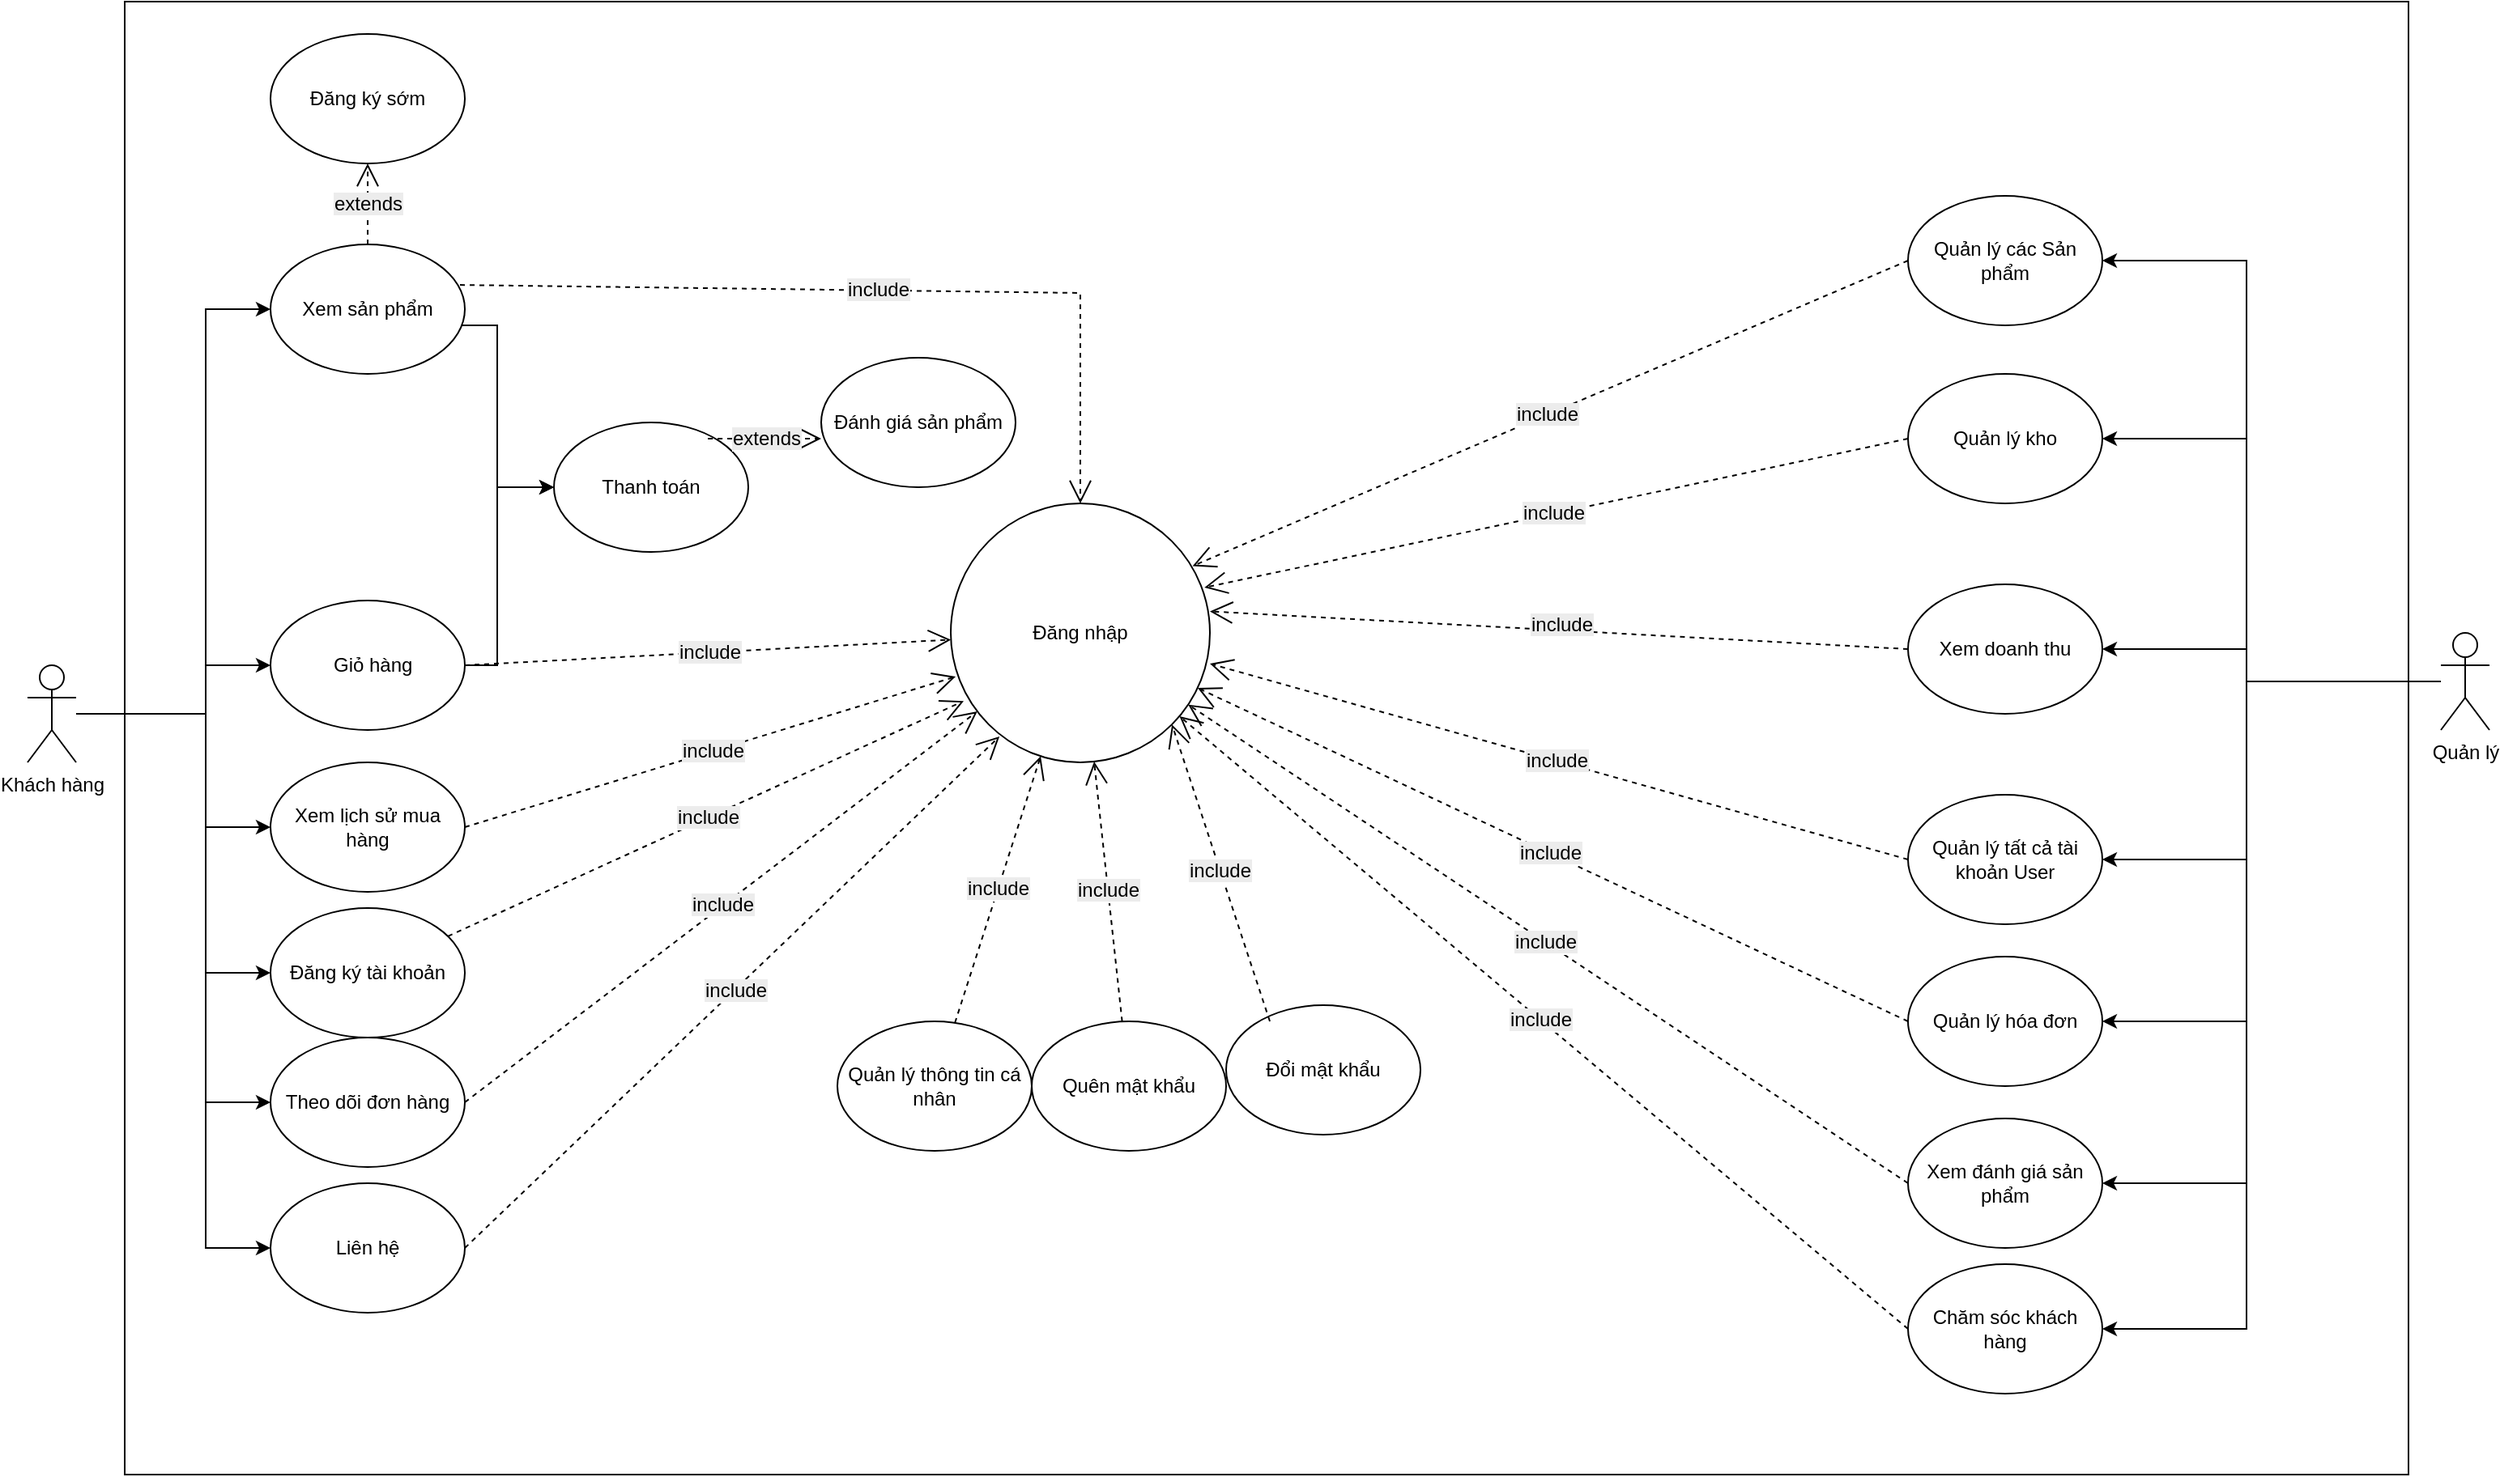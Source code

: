 <mxfile version="27.0.9">
  <diagram name="Trang-1" id="n4mxmj_Tai5NK8vaCUz4">
    <mxGraphModel dx="1665" dy="1043" grid="1" gridSize="10" guides="1" tooltips="1" connect="1" arrows="1" fold="1" page="1" pageScale="1" pageWidth="850" pageHeight="1100" math="0" shadow="0">
      <root>
        <mxCell id="0" />
        <mxCell id="1" parent="0" />
        <mxCell id="BaXD-62pXS1yvLMUFDuG-8" value="" style="rounded=0;whiteSpace=wrap;html=1;" parent="1" vertex="1">
          <mxGeometry x="100" y="90" width="1410" height="910" as="geometry" />
        </mxCell>
        <mxCell id="qpy29FYlr7XTLHQaatxs-31" style="edgeStyle=orthogonalEdgeStyle;rounded=0;orthogonalLoop=1;jettySize=auto;html=1;" parent="1" source="jnAjXJH3F_CCq7e61zvw-2" target="qpy29FYlr7XTLHQaatxs-30" edge="1">
          <mxGeometry relative="1" as="geometry">
            <Array as="points">
              <mxPoint x="150" y="530" />
              <mxPoint x="150" y="600" />
            </Array>
          </mxGeometry>
        </mxCell>
        <mxCell id="qpy29FYlr7XTLHQaatxs-39" style="edgeStyle=orthogonalEdgeStyle;rounded=0;orthogonalLoop=1;jettySize=auto;html=1;entryX=0;entryY=0.5;entryDx=0;entryDy=0;" parent="1" source="jnAjXJH3F_CCq7e61zvw-2" target="qpy29FYlr7XTLHQaatxs-37" edge="1">
          <mxGeometry relative="1" as="geometry">
            <Array as="points">
              <mxPoint x="150" y="530" />
              <mxPoint x="150" y="770" />
            </Array>
          </mxGeometry>
        </mxCell>
        <mxCell id="qO_VpU6n1arh9uTbdJOD-4" style="edgeStyle=orthogonalEdgeStyle;rounded=0;orthogonalLoop=1;jettySize=auto;html=1;entryX=0;entryY=0.5;entryDx=0;entryDy=0;" parent="1" source="jnAjXJH3F_CCq7e61zvw-2" target="qO_VpU6n1arh9uTbdJOD-2" edge="1">
          <mxGeometry relative="1" as="geometry">
            <Array as="points">
              <mxPoint x="150" y="530" />
              <mxPoint x="150" y="280" />
              <mxPoint x="180" y="280" />
            </Array>
          </mxGeometry>
        </mxCell>
        <mxCell id="qO_VpU6n1arh9uTbdJOD-9" style="edgeStyle=orthogonalEdgeStyle;rounded=0;orthogonalLoop=1;jettySize=auto;html=1;entryX=0;entryY=0.5;entryDx=0;entryDy=0;" parent="1" source="jnAjXJH3F_CCq7e61zvw-2" target="jnAjXJH3F_CCq7e61zvw-22" edge="1">
          <mxGeometry relative="1" as="geometry">
            <Array as="points">
              <mxPoint x="150" y="530" />
              <mxPoint x="150" y="500" />
            </Array>
          </mxGeometry>
        </mxCell>
        <mxCell id="BaXD-62pXS1yvLMUFDuG-1" style="edgeStyle=orthogonalEdgeStyle;rounded=0;orthogonalLoop=1;jettySize=auto;html=1;" parent="1" source="jnAjXJH3F_CCq7e61zvw-2" target="qpy29FYlr7XTLHQaatxs-8" edge="1">
          <mxGeometry relative="1" as="geometry">
            <Array as="points">
              <mxPoint x="150" y="530" />
              <mxPoint x="150" y="690" />
            </Array>
          </mxGeometry>
        </mxCell>
        <mxCell id="BaXD-62pXS1yvLMUFDuG-6" style="edgeStyle=orthogonalEdgeStyle;rounded=0;orthogonalLoop=1;jettySize=auto;html=1;entryX=0;entryY=0.5;entryDx=0;entryDy=0;" parent="1" source="jnAjXJH3F_CCq7e61zvw-2" target="BaXD-62pXS1yvLMUFDuG-2" edge="1">
          <mxGeometry relative="1" as="geometry">
            <Array as="points">
              <mxPoint x="150" y="530" />
              <mxPoint x="150" y="860" />
            </Array>
          </mxGeometry>
        </mxCell>
        <mxCell id="jnAjXJH3F_CCq7e61zvw-2" value="Khách hàng&lt;div&gt;&lt;br&gt;&lt;/div&gt;" style="shape=umlActor;verticalLabelPosition=bottom;verticalAlign=top;html=1;outlineConnect=0;" parent="1" vertex="1">
          <mxGeometry x="40" y="500" width="30" height="60" as="geometry" />
        </mxCell>
        <mxCell id="qpy29FYlr7XTLHQaatxs-13" style="edgeStyle=orthogonalEdgeStyle;rounded=0;orthogonalLoop=1;jettySize=auto;html=1;entryX=1;entryY=0.5;entryDx=0;entryDy=0;" parent="1" source="jnAjXJH3F_CCq7e61zvw-3" target="qpy29FYlr7XTLHQaatxs-12" edge="1">
          <mxGeometry relative="1" as="geometry">
            <Array as="points">
              <mxPoint x="1410" y="510" />
              <mxPoint x="1410" y="620" />
            </Array>
          </mxGeometry>
        </mxCell>
        <mxCell id="qpy29FYlr7XTLHQaatxs-22" style="edgeStyle=orthogonalEdgeStyle;rounded=0;orthogonalLoop=1;jettySize=auto;html=1;entryX=1;entryY=0.5;entryDx=0;entryDy=0;" parent="1" source="jnAjXJH3F_CCq7e61zvw-3" target="qpy29FYlr7XTLHQaatxs-20" edge="1">
          <mxGeometry relative="1" as="geometry">
            <Array as="points">
              <mxPoint x="1410" y="510" />
              <mxPoint x="1410" y="250" />
            </Array>
          </mxGeometry>
        </mxCell>
        <mxCell id="Qdt4qbrYpTiPzd6UM6HN-4" style="edgeStyle=orthogonalEdgeStyle;rounded=0;orthogonalLoop=1;jettySize=auto;html=1;entryX=1;entryY=0.5;entryDx=0;entryDy=0;" parent="1" source="jnAjXJH3F_CCq7e61zvw-3" target="Qdt4qbrYpTiPzd6UM6HN-3" edge="1">
          <mxGeometry relative="1" as="geometry">
            <Array as="points">
              <mxPoint x="1410" y="510" />
              <mxPoint x="1410" y="820" />
            </Array>
          </mxGeometry>
        </mxCell>
        <mxCell id="BaXD-62pXS1yvLMUFDuG-4" style="edgeStyle=orthogonalEdgeStyle;rounded=0;orthogonalLoop=1;jettySize=auto;html=1;entryX=1;entryY=0.5;entryDx=0;entryDy=0;" parent="1" source="jnAjXJH3F_CCq7e61zvw-3" target="BaXD-62pXS1yvLMUFDuG-3" edge="1">
          <mxGeometry relative="1" as="geometry">
            <Array as="points">
              <mxPoint x="1410" y="510" />
              <mxPoint x="1410" y="910" />
            </Array>
          </mxGeometry>
        </mxCell>
        <mxCell id="jnAjXJH3F_CCq7e61zvw-3" value="Quản lý" style="shape=umlActor;verticalLabelPosition=bottom;verticalAlign=top;html=1;outlineConnect=0;" parent="1" vertex="1">
          <mxGeometry x="1530" y="480" width="30" height="60" as="geometry" />
        </mxCell>
        <mxCell id="jnAjXJH3F_CCq7e61zvw-9" value="Đăng nhập" style="ellipse;whiteSpace=wrap;html=1;" parent="1" vertex="1">
          <mxGeometry x="610" y="400" width="160" height="160" as="geometry" />
        </mxCell>
        <mxCell id="jnAjXJH3F_CCq7e61zvw-16" value="Thanh toán" style="ellipse;whiteSpace=wrap;html=1;" parent="1" vertex="1">
          <mxGeometry x="365" y="350" width="120" height="80" as="geometry" />
        </mxCell>
        <mxCell id="jnAjXJH3F_CCq7e61zvw-20" value="Quản lý hóa đơn" style="ellipse;whiteSpace=wrap;html=1;" parent="1" vertex="1">
          <mxGeometry x="1201" y="680" width="120" height="80" as="geometry" />
        </mxCell>
        <mxCell id="jnAjXJH3F_CCq7e61zvw-21" style="edgeStyle=orthogonalEdgeStyle;rounded=0;orthogonalLoop=1;jettySize=auto;html=1;entryX=1;entryY=0.5;entryDx=0;entryDy=0;" parent="1" target="jnAjXJH3F_CCq7e61zvw-20" edge="1">
          <mxGeometry relative="1" as="geometry">
            <mxPoint x="1500" y="510" as="sourcePoint" />
            <mxPoint x="1321" y="790" as="targetPoint" />
            <Array as="points">
              <mxPoint x="1410" y="510" />
              <mxPoint x="1410" y="720" />
            </Array>
          </mxGeometry>
        </mxCell>
        <mxCell id="qO_VpU6n1arh9uTbdJOD-12" style="edgeStyle=orthogonalEdgeStyle;rounded=0;orthogonalLoop=1;jettySize=auto;html=1;entryX=0;entryY=0.5;entryDx=0;entryDy=0;" parent="1" source="jnAjXJH3F_CCq7e61zvw-22" target="jnAjXJH3F_CCq7e61zvw-16" edge="1">
          <mxGeometry relative="1" as="geometry">
            <Array as="points">
              <mxPoint x="330" y="500" />
              <mxPoint x="330" y="390" />
            </Array>
          </mxGeometry>
        </mxCell>
        <mxCell id="jnAjXJH3F_CCq7e61zvw-22" value="&amp;nbsp; Giỏ hàng" style="ellipse;whiteSpace=wrap;html=1;" parent="1" vertex="1">
          <mxGeometry x="190" y="460" width="120" height="80" as="geometry" />
        </mxCell>
        <mxCell id="qpy29FYlr7XTLHQaatxs-2" value="&lt;span style=&quot;font-size: 12px; text-wrap-mode: wrap; background-color: rgb(236, 236, 236);&quot;&gt;include&lt;/span&gt;" style="endArrow=open;endSize=12;dashed=1;html=1;rounded=0;exitX=1;exitY=0.5;exitDx=0;exitDy=0;" parent="1" source="jnAjXJH3F_CCq7e61zvw-22" target="jnAjXJH3F_CCq7e61zvw-9" edge="1">
          <mxGeometry x="0.008" width="160" relative="1" as="geometry">
            <mxPoint x="600" y="610" as="sourcePoint" />
            <mxPoint x="600" y="490" as="targetPoint" />
            <mxPoint as="offset" />
          </mxGeometry>
        </mxCell>
        <mxCell id="qpy29FYlr7XTLHQaatxs-5" value="&lt;span style=&quot;font-size: 12px; text-wrap-mode: wrap; background-color: rgb(236, 236, 236);&quot;&gt;include&lt;/span&gt;" style="endArrow=open;endSize=12;dashed=1;html=1;rounded=0;exitX=0;exitY=0.5;exitDx=0;exitDy=0;" parent="1" source="jnAjXJH3F_CCq7e61zvw-20" target="jnAjXJH3F_CCq7e61zvw-9" edge="1">
          <mxGeometry x="0.008" width="160" relative="1" as="geometry">
            <mxPoint x="529" y="413" as="sourcePoint" />
            <mxPoint x="770" y="460" as="targetPoint" />
            <mxPoint as="offset" />
          </mxGeometry>
        </mxCell>
        <mxCell id="qpy29FYlr7XTLHQaatxs-6" value="Quên mật khẩu" style="ellipse;whiteSpace=wrap;html=1;" parent="1" vertex="1">
          <mxGeometry x="660" y="720" width="120" height="80" as="geometry" />
        </mxCell>
        <mxCell id="qpy29FYlr7XTLHQaatxs-7" value="Đổi mật khẩu" style="ellipse;whiteSpace=wrap;html=1;" parent="1" vertex="1">
          <mxGeometry x="780" y="710" width="120" height="80" as="geometry" />
        </mxCell>
        <mxCell id="qpy29FYlr7XTLHQaatxs-8" value="Đăng ký tài khoản" style="ellipse;whiteSpace=wrap;html=1;" parent="1" vertex="1">
          <mxGeometry x="190" y="650" width="120" height="80" as="geometry" />
        </mxCell>
        <mxCell id="qpy29FYlr7XTLHQaatxs-9" value="&lt;span style=&quot;font-size: 12px; text-wrap-mode: wrap; background-color: rgb(236, 236, 236);&quot;&gt;include&lt;/span&gt;" style="endArrow=open;endSize=12;dashed=1;html=1;rounded=0;entryX=0.05;entryY=0.763;entryDx=0;entryDy=0;entryPerimeter=0;" parent="1" source="qpy29FYlr7XTLHQaatxs-8" target="jnAjXJH3F_CCq7e61zvw-9" edge="1">
          <mxGeometry x="0.008" width="160" relative="1" as="geometry">
            <mxPoint x="799" y="553" as="sourcePoint" />
            <mxPoint x="610" y="400" as="targetPoint" />
            <mxPoint as="offset" />
          </mxGeometry>
        </mxCell>
        <mxCell id="qpy29FYlr7XTLHQaatxs-10" value="&lt;span style=&quot;font-size: 12px; text-wrap-mode: wrap; background-color: rgb(236, 236, 236);&quot;&gt;include&lt;/span&gt;" style="endArrow=open;endSize=12;dashed=1;html=1;rounded=0;exitX=0.225;exitY=0.125;exitDx=0;exitDy=0;exitPerimeter=0;entryX=1;entryY=1;entryDx=0;entryDy=0;" parent="1" source="qpy29FYlr7XTLHQaatxs-7" target="jnAjXJH3F_CCq7e61zvw-9" edge="1">
          <mxGeometry x="0.008" width="160" relative="1" as="geometry">
            <mxPoint x="769" y="553" as="sourcePoint" />
            <mxPoint x="660" y="400" as="targetPoint" />
            <mxPoint as="offset" />
          </mxGeometry>
        </mxCell>
        <mxCell id="qpy29FYlr7XTLHQaatxs-11" value="&lt;span style=&quot;font-size: 12px; text-wrap-mode: wrap; background-color: rgb(236, 236, 236);&quot;&gt;include&lt;/span&gt;" style="endArrow=open;endSize=12;dashed=1;html=1;rounded=0;" parent="1" source="qpy29FYlr7XTLHQaatxs-6" target="jnAjXJH3F_CCq7e61zvw-9" edge="1">
          <mxGeometry x="0.008" width="160" relative="1" as="geometry">
            <mxPoint x="779" y="553" as="sourcePoint" />
            <mxPoint x="670" y="400" as="targetPoint" />
            <mxPoint as="offset" />
          </mxGeometry>
        </mxCell>
        <mxCell id="qpy29FYlr7XTLHQaatxs-12" value="Quản lý tất cả tài khoản User" style="ellipse;whiteSpace=wrap;html=1;" parent="1" vertex="1">
          <mxGeometry x="1201" y="580" width="120" height="80" as="geometry" />
        </mxCell>
        <mxCell id="qpy29FYlr7XTLHQaatxs-14" value="&lt;span style=&quot;font-size: 12px; text-wrap-mode: wrap; background-color: rgb(236, 236, 236);&quot;&gt;include&lt;/span&gt;" style="endArrow=open;endSize=12;dashed=1;html=1;rounded=0;exitX=0;exitY=0.5;exitDx=0;exitDy=0;entryX=1;entryY=0.619;entryDx=0;entryDy=0;entryPerimeter=0;" parent="1" source="qpy29FYlr7XTLHQaatxs-12" target="jnAjXJH3F_CCq7e61zvw-9" edge="1">
          <mxGeometry x="0.008" width="160" relative="1" as="geometry">
            <mxPoint x="500" y="40" as="sourcePoint" />
            <mxPoint x="780" y="450" as="targetPoint" />
            <mxPoint as="offset" />
          </mxGeometry>
        </mxCell>
        <mxCell id="qpy29FYlr7XTLHQaatxs-15" value="Quản lý thông tin cá nhân" style="ellipse;whiteSpace=wrap;html=1;" parent="1" vertex="1">
          <mxGeometry x="540" y="720" width="120" height="80" as="geometry" />
        </mxCell>
        <mxCell id="qpy29FYlr7XTLHQaatxs-16" value="&lt;span style=&quot;font-size: 12px; text-wrap-mode: wrap; background-color: rgb(236, 236, 236);&quot;&gt;include&lt;/span&gt;" style="endArrow=open;endSize=12;dashed=1;html=1;rounded=0;" parent="1" source="qpy29FYlr7XTLHQaatxs-15" target="jnAjXJH3F_CCq7e61zvw-9" edge="1">
          <mxGeometry x="0.008" width="160" relative="1" as="geometry">
            <mxPoint x="120" y="530" as="sourcePoint" />
            <mxPoint x="100" y="797" as="targetPoint" />
            <mxPoint as="offset" />
          </mxGeometry>
        </mxCell>
        <mxCell id="qpy29FYlr7XTLHQaatxs-19" value="&lt;span style=&quot;font-size: 12px; text-wrap-mode: wrap; background-color: rgb(236, 236, 236);&quot;&gt;include&lt;/span&gt;" style="endArrow=open;endSize=12;dashed=1;html=1;rounded=0;exitX=0;exitY=0.5;exitDx=0;exitDy=0;entryX=1;entryY=0.417;entryDx=0;entryDy=0;entryPerimeter=0;" parent="1" source="qpy29FYlr7XTLHQaatxs-17" target="jnAjXJH3F_CCq7e61zvw-9" edge="1">
          <mxGeometry x="-0.005" y="-3" width="160" relative="1" as="geometry">
            <mxPoint x="970" y="230" as="sourcePoint" />
            <mxPoint x="950" y="497" as="targetPoint" />
            <mxPoint as="offset" />
          </mxGeometry>
        </mxCell>
        <mxCell id="qpy29FYlr7XTLHQaatxs-20" value="Quản lý các Sản phẩm" style="ellipse;whiteSpace=wrap;html=1;" parent="1" vertex="1">
          <mxGeometry x="1201" y="210" width="120" height="80" as="geometry" />
        </mxCell>
        <mxCell id="qpy29FYlr7XTLHQaatxs-24" value="&lt;span style=&quot;font-size: 12px; text-wrap-mode: wrap; background-color: rgb(236, 236, 236);&quot;&gt;include&lt;/span&gt;" style="endArrow=open;endSize=12;dashed=1;html=1;rounded=0;entryX=0.933;entryY=0.242;entryDx=0;entryDy=0;entryPerimeter=0;exitX=0;exitY=0.5;exitDx=0;exitDy=0;" parent="1" source="qpy29FYlr7XTLHQaatxs-20" target="jnAjXJH3F_CCq7e61zvw-9" edge="1">
          <mxGeometry x="0.008" width="160" relative="1" as="geometry">
            <mxPoint x="750" y="370" as="sourcePoint" />
            <mxPoint x="730" y="637" as="targetPoint" />
            <mxPoint as="offset" />
          </mxGeometry>
        </mxCell>
        <mxCell id="qpy29FYlr7XTLHQaatxs-26" value="Quản lý kho" style="ellipse;whiteSpace=wrap;html=1;" parent="1" vertex="1">
          <mxGeometry x="1201" y="320" width="120" height="80" as="geometry" />
        </mxCell>
        <mxCell id="qpy29FYlr7XTLHQaatxs-28" value="&lt;span style=&quot;font-size: 12px; text-wrap-mode: wrap; background-color: rgb(236, 236, 236);&quot;&gt;include&lt;/span&gt;" style="endArrow=open;endSize=12;dashed=1;html=1;rounded=0;exitX=0;exitY=0.5;exitDx=0;exitDy=0;entryX=0.979;entryY=0.325;entryDx=0;entryDy=0;entryPerimeter=0;" parent="1" source="qpy29FYlr7XTLHQaatxs-26" target="jnAjXJH3F_CCq7e61zvw-9" edge="1">
          <mxGeometry x="0.008" width="160" relative="1" as="geometry">
            <mxPoint x="1180" y="360" as="sourcePoint" />
            <mxPoint x="1270" y="467" as="targetPoint" />
            <mxPoint as="offset" />
          </mxGeometry>
        </mxCell>
        <mxCell id="qpy29FYlr7XTLHQaatxs-29" style="edgeStyle=orthogonalEdgeStyle;rounded=0;orthogonalLoop=1;jettySize=auto;html=1;entryX=1;entryY=0.5;entryDx=0;entryDy=0;" parent="1" source="jnAjXJH3F_CCq7e61zvw-3" target="qpy29FYlr7XTLHQaatxs-26" edge="1">
          <mxGeometry relative="1" as="geometry">
            <mxPoint x="1320" y="360" as="targetPoint" />
            <Array as="points">
              <mxPoint x="1410" y="510" />
              <mxPoint x="1410" y="360" />
            </Array>
          </mxGeometry>
        </mxCell>
        <mxCell id="qpy29FYlr7XTLHQaatxs-30" value="Xem lịch sử mua hàng" style="ellipse;whiteSpace=wrap;html=1;" parent="1" vertex="1">
          <mxGeometry x="190" y="560" width="120" height="80" as="geometry" />
        </mxCell>
        <mxCell id="qpy29FYlr7XTLHQaatxs-32" value="&lt;span style=&quot;font-size: 12px; text-wrap-mode: wrap; background-color: rgb(236, 236, 236);&quot;&gt;include&lt;/span&gt;" style="endArrow=open;endSize=12;dashed=1;html=1;rounded=0;entryX=0.019;entryY=0.669;entryDx=0;entryDy=0;entryPerimeter=0;exitX=1;exitY=0.5;exitDx=0;exitDy=0;exitPerimeter=0;" parent="1" source="qpy29FYlr7XTLHQaatxs-30" target="jnAjXJH3F_CCq7e61zvw-9" edge="1">
          <mxGeometry x="0.008" width="160" relative="1" as="geometry">
            <mxPoint x="300" y="410" as="sourcePoint" />
            <mxPoint x="463" y="589" as="targetPoint" />
            <mxPoint as="offset" />
          </mxGeometry>
        </mxCell>
        <mxCell id="qpy29FYlr7XTLHQaatxs-33" value="Đánh giá sản phẩm" style="ellipse;whiteSpace=wrap;html=1;" parent="1" vertex="1">
          <mxGeometry x="530" y="310" width="120" height="80" as="geometry" />
        </mxCell>
        <mxCell id="qpy29FYlr7XTLHQaatxs-37" value="Theo dõi đơn hàng" style="ellipse;whiteSpace=wrap;html=1;" parent="1" vertex="1">
          <mxGeometry x="190" y="730" width="120" height="80" as="geometry" />
        </mxCell>
        <mxCell id="qpy29FYlr7XTLHQaatxs-38" value="&lt;span style=&quot;font-size: 12px; text-wrap-mode: wrap; background-color: rgb(236, 236, 236);&quot;&gt;include&lt;/span&gt;" style="endArrow=open;endSize=12;dashed=1;html=1;rounded=0;exitX=1;exitY=0.5;exitDx=0;exitDy=0;" parent="1" source="qpy29FYlr7XTLHQaatxs-37" target="jnAjXJH3F_CCq7e61zvw-9" edge="1">
          <mxGeometry x="0.008" width="160" relative="1" as="geometry">
            <mxPoint x="840" y="1210" as="sourcePoint" />
            <mxPoint x="700" y="990" as="targetPoint" />
            <mxPoint as="offset" />
          </mxGeometry>
        </mxCell>
        <mxCell id="Qdt4qbrYpTiPzd6UM6HN-2" value="" style="edgeStyle=orthogonalEdgeStyle;rounded=0;orthogonalLoop=1;jettySize=auto;html=1;" parent="1" source="jnAjXJH3F_CCq7e61zvw-3" target="qpy29FYlr7XTLHQaatxs-17" edge="1">
          <mxGeometry relative="1" as="geometry">
            <mxPoint x="1510" y="430" as="sourcePoint" />
            <mxPoint x="1300" y="940" as="targetPoint" />
            <Array as="points">
              <mxPoint x="1410" y="510" />
              <mxPoint x="1410" y="490" />
            </Array>
          </mxGeometry>
        </mxCell>
        <mxCell id="qpy29FYlr7XTLHQaatxs-17" value="Xem doanh thu" style="ellipse;whiteSpace=wrap;html=1;" parent="1" vertex="1">
          <mxGeometry x="1201" y="450" width="120" height="80" as="geometry" />
        </mxCell>
        <mxCell id="Qdt4qbrYpTiPzd6UM6HN-3" value="Xem đánh giá sản phẩm" style="ellipse;whiteSpace=wrap;html=1;" parent="1" vertex="1">
          <mxGeometry x="1201" y="780" width="120" height="80" as="geometry" />
        </mxCell>
        <mxCell id="qO_VpU6n1arh9uTbdJOD-11" style="edgeStyle=orthogonalEdgeStyle;rounded=0;orthogonalLoop=1;jettySize=auto;html=1;entryX=0;entryY=0.5;entryDx=0;entryDy=0;" parent="1" source="qO_VpU6n1arh9uTbdJOD-2" target="jnAjXJH3F_CCq7e61zvw-16" edge="1">
          <mxGeometry relative="1" as="geometry">
            <mxPoint x="420" y="310" as="targetPoint" />
            <Array as="points">
              <mxPoint x="330" y="290" />
              <mxPoint x="330" y="390" />
            </Array>
          </mxGeometry>
        </mxCell>
        <mxCell id="qO_VpU6n1arh9uTbdJOD-2" value="Xem sản phẩm" style="ellipse;whiteSpace=wrap;html=1;" parent="1" vertex="1">
          <mxGeometry x="190" y="240" width="120" height="80" as="geometry" />
        </mxCell>
        <mxCell id="qO_VpU6n1arh9uTbdJOD-5" value="&lt;span style=&quot;font-size: 12px; text-wrap-mode: wrap; background-color: rgb(236, 236, 236);&quot;&gt;extends&lt;/span&gt;" style="endArrow=open;endSize=12;dashed=1;html=1;rounded=0;entryX=0;entryY=0.625;entryDx=0;entryDy=0;entryPerimeter=0;exitX=0.792;exitY=0.125;exitDx=0;exitDy=0;exitPerimeter=0;" parent="1" source="jnAjXJH3F_CCq7e61zvw-16" target="qpy29FYlr7XTLHQaatxs-33" edge="1">
          <mxGeometry x="0.008" width="160" relative="1" as="geometry">
            <mxPoint x="520" y="320" as="sourcePoint" />
            <mxPoint x="364" y="380" as="targetPoint" />
            <mxPoint as="offset" />
          </mxGeometry>
        </mxCell>
        <mxCell id="qO_VpU6n1arh9uTbdJOD-6" value="&lt;span style=&quot;font-size: 12px; text-wrap-mode: wrap; background-color: rgb(236, 236, 236);&quot;&gt;include&lt;/span&gt;" style="endArrow=open;endSize=12;dashed=1;html=1;rounded=0;exitX=0.975;exitY=0.313;exitDx=0;exitDy=0;exitPerimeter=0;" parent="1" source="qO_VpU6n1arh9uTbdJOD-2" target="jnAjXJH3F_CCq7e61zvw-9" edge="1">
          <mxGeometry x="0.008" width="160" relative="1" as="geometry">
            <mxPoint x="380.0" y="57.04" as="sourcePoint" />
            <mxPoint x="746.12" y="350" as="targetPoint" />
            <mxPoint as="offset" />
            <Array as="points">
              <mxPoint x="690" y="270" />
            </Array>
          </mxGeometry>
        </mxCell>
        <mxCell id="qO_VpU6n1arh9uTbdJOD-13" value="&lt;span style=&quot;font-size: 12px; text-wrap-mode: wrap; background-color: rgb(236, 236, 236);&quot;&gt;include&lt;/span&gt;" style="endArrow=open;endSize=12;dashed=1;html=1;rounded=0;exitX=0;exitY=0.5;exitDx=0;exitDy=0;" parent="1" source="Qdt4qbrYpTiPzd6UM6HN-3" target="jnAjXJH3F_CCq7e61zvw-9" edge="1">
          <mxGeometry x="0.008" width="160" relative="1" as="geometry">
            <mxPoint x="1539" y="1106" as="sourcePoint" />
            <mxPoint x="1100" y="900" as="targetPoint" />
            <mxPoint as="offset" />
          </mxGeometry>
        </mxCell>
        <mxCell id="qO_VpU6n1arh9uTbdJOD-17" value="Đăng ký sớm" style="ellipse;whiteSpace=wrap;html=1;" parent="1" vertex="1">
          <mxGeometry x="190" y="110" width="120" height="80" as="geometry" />
        </mxCell>
        <mxCell id="qO_VpU6n1arh9uTbdJOD-18" value="&lt;span style=&quot;font-size: 12px; text-wrap-mode: wrap; background-color: rgb(236, 236, 236);&quot;&gt;extends&lt;/span&gt;" style="endArrow=open;endSize=12;dashed=1;html=1;rounded=0;entryX=0.5;entryY=1;entryDx=0;entryDy=0;" parent="1" source="qO_VpU6n1arh9uTbdJOD-2" target="qO_VpU6n1arh9uTbdJOD-17" edge="1">
          <mxGeometry x="0.008" width="160" relative="1" as="geometry">
            <mxPoint x="190" y="230" as="sourcePoint" />
            <mxPoint x="245" y="160" as="targetPoint" />
            <mxPoint as="offset" />
          </mxGeometry>
        </mxCell>
        <mxCell id="BaXD-62pXS1yvLMUFDuG-2" value="Liên hệ" style="ellipse;whiteSpace=wrap;html=1;" parent="1" vertex="1">
          <mxGeometry x="190" y="820" width="120" height="80" as="geometry" />
        </mxCell>
        <mxCell id="BaXD-62pXS1yvLMUFDuG-3" value="Chăm sóc khách hàng" style="ellipse;whiteSpace=wrap;html=1;" parent="1" vertex="1">
          <mxGeometry x="1201" y="870" width="120" height="80" as="geometry" />
        </mxCell>
        <mxCell id="BaXD-62pXS1yvLMUFDuG-5" value="&lt;span style=&quot;font-size: 12px; text-wrap-mode: wrap; background-color: rgb(236, 236, 236);&quot;&gt;include&lt;/span&gt;" style="endArrow=open;endSize=12;dashed=1;html=1;rounded=0;exitX=0;exitY=0.5;exitDx=0;exitDy=0;" parent="1" source="BaXD-62pXS1yvLMUFDuG-3" target="jnAjXJH3F_CCq7e61zvw-9" edge="1">
          <mxGeometry x="0.008" width="160" relative="1" as="geometry">
            <mxPoint x="1474" y="1106" as="sourcePoint" />
            <mxPoint x="1030" y="810" as="targetPoint" />
            <mxPoint as="offset" />
          </mxGeometry>
        </mxCell>
        <mxCell id="BaXD-62pXS1yvLMUFDuG-7" value="&lt;span style=&quot;font-size: 12px; text-wrap-mode: wrap; background-color: rgb(236, 236, 236);&quot;&gt;include&lt;/span&gt;" style="endArrow=open;endSize=12;dashed=1;html=1;rounded=0;exitX=1;exitY=0.5;exitDx=0;exitDy=0;entryX=0.188;entryY=0.9;entryDx=0;entryDy=0;entryPerimeter=0;" parent="1" source="BaXD-62pXS1yvLMUFDuG-2" target="jnAjXJH3F_CCq7e61zvw-9" edge="1">
          <mxGeometry x="0.008" width="160" relative="1" as="geometry">
            <mxPoint x="410" y="1161" as="sourcePoint" />
            <mxPoint x="726" y="920" as="targetPoint" />
            <mxPoint as="offset" />
          </mxGeometry>
        </mxCell>
      </root>
    </mxGraphModel>
  </diagram>
</mxfile>
